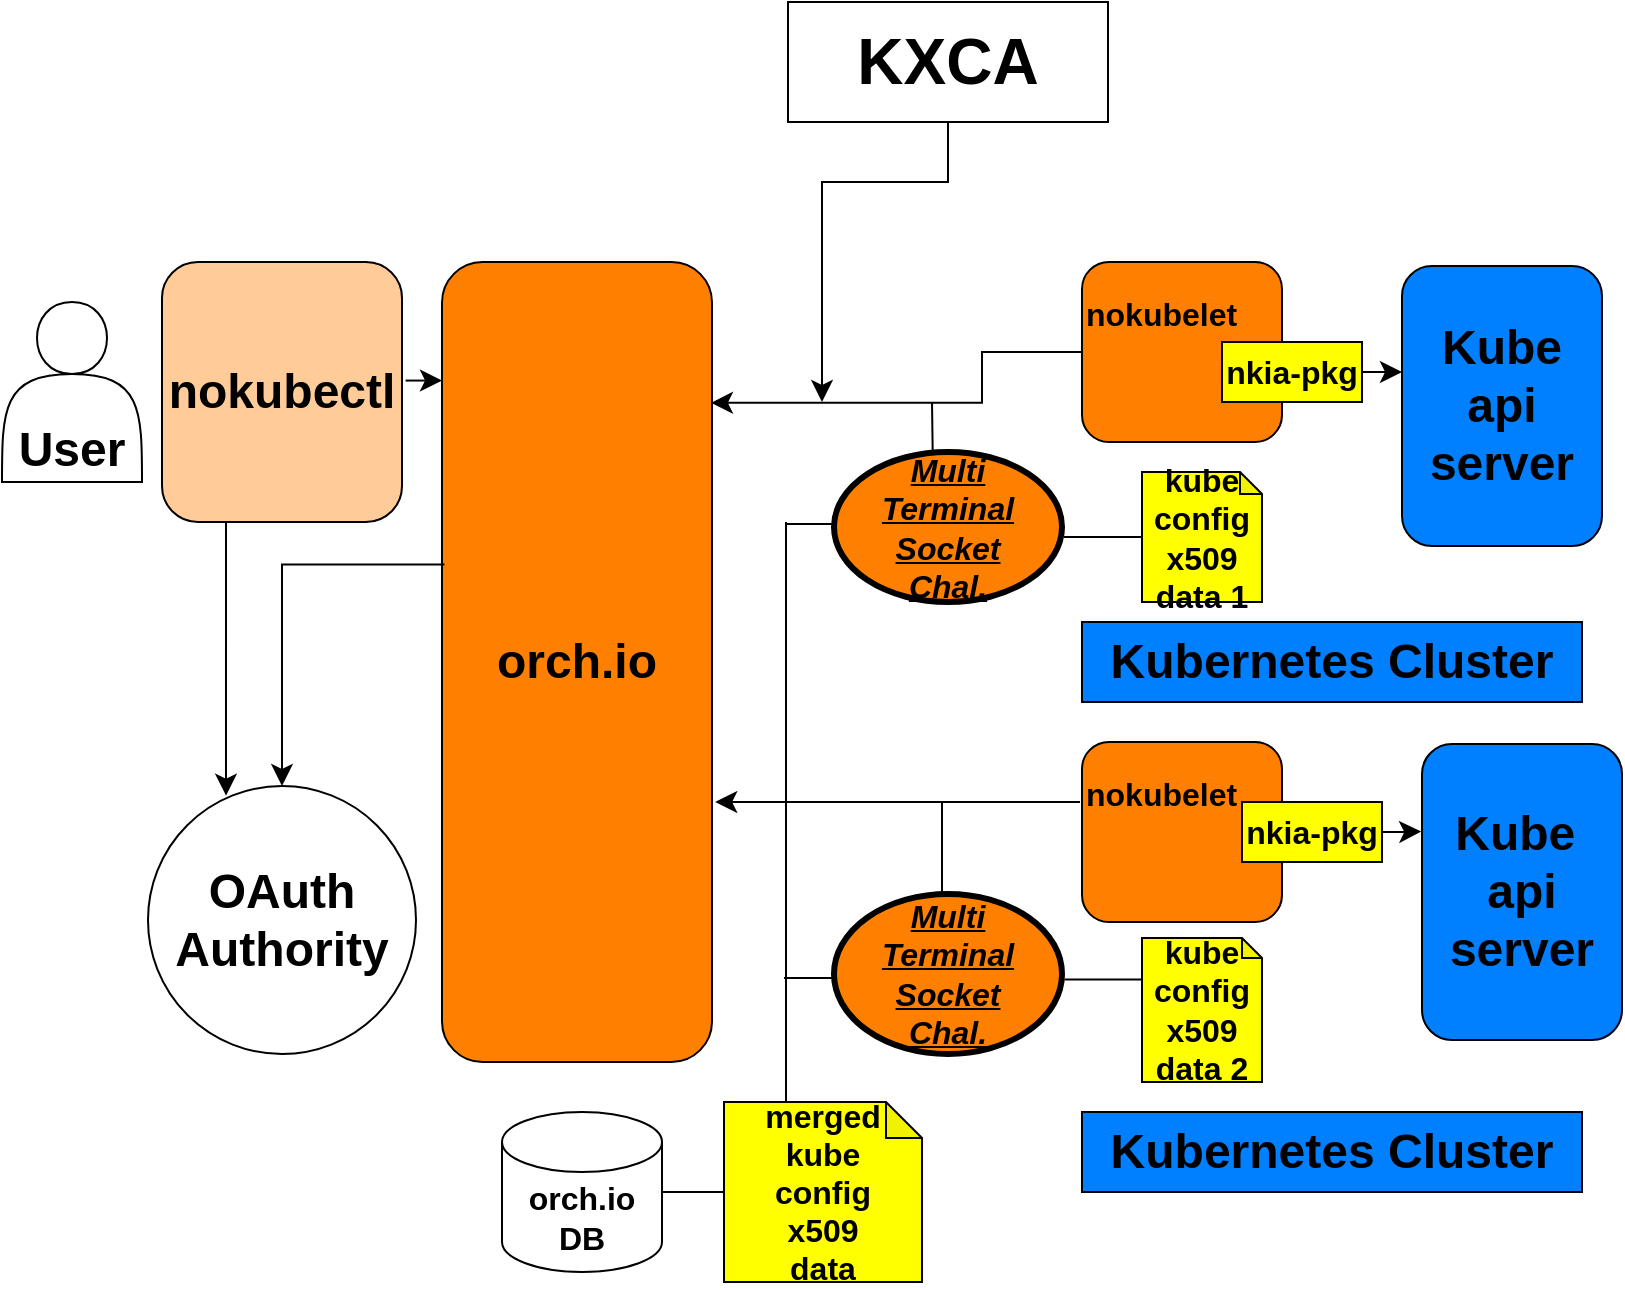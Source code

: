 <mxfile version="24.2.1" type="device">
  <diagram name="페이지-1" id="0b34LrqIym16WMbHvWpZ">
    <mxGraphModel dx="404" dy="683" grid="1" gridSize="10" guides="1" tooltips="1" connect="1" arrows="1" fold="1" page="1" pageScale="1" pageWidth="827" pageHeight="1169" math="0" shadow="0">
      <root>
        <mxCell id="0" />
        <mxCell id="1" parent="0" />
        <mxCell id="sxcvnOyQPPzPX0grKyA3-14" value="&lt;br&gt;&lt;br&gt;User" style="shape=actor;whiteSpace=wrap;html=1;fontStyle=1;fontSize=24;" parent="1" vertex="1">
          <mxGeometry x="840" y="660" width="70" height="90" as="geometry" />
        </mxCell>
        <mxCell id="sxcvnOyQPPzPX0grKyA3-15" value="nokubectl" style="rounded=1;whiteSpace=wrap;html=1;fontStyle=1;fontSize=24;fillColor=#FFCC99;" parent="1" vertex="1">
          <mxGeometry x="920" y="640" width="120" height="130" as="geometry" />
        </mxCell>
        <mxCell id="sxcvnOyQPPzPX0grKyA3-16" value="orch.io" style="rounded=1;whiteSpace=wrap;html=1;fontStyle=1;fontSize=24;fillColor=#FF8000;" parent="1" vertex="1">
          <mxGeometry x="1060" y="640" width="135" height="400" as="geometry" />
        </mxCell>
        <mxCell id="sxcvnOyQPPzPX0grKyA3-17" value="&lt;div&gt;&lt;span style=&quot;background-color: initial;&quot;&gt;KXCA&lt;/span&gt;&lt;br&gt;&lt;/div&gt;" style="rounded=0;whiteSpace=wrap;html=1;fontStyle=1;fontSize=32;" parent="1" vertex="1">
          <mxGeometry x="1233" y="510" width="160" height="60" as="geometry" />
        </mxCell>
        <mxCell id="sxcvnOyQPPzPX0grKyA3-18" value="orch.io DB" style="shape=cylinder3;whiteSpace=wrap;html=1;boundedLbl=1;backgroundOutline=1;size=15;fontStyle=1;fontSize=16;" parent="1" vertex="1">
          <mxGeometry x="1090" y="1065" width="80" height="80" as="geometry" />
        </mxCell>
        <mxCell id="sxcvnOyQPPzPX0grKyA3-19" value="nokubelet&lt;div&gt;&lt;br&gt;&lt;/div&gt;&lt;div&gt;&lt;br&gt;&lt;/div&gt;" style="rounded=1;whiteSpace=wrap;html=1;fontStyle=1;fontSize=16;align=left;fillColor=#FF8000;" parent="1" vertex="1">
          <mxGeometry x="1380" y="640" width="100" height="90" as="geometry" />
        </mxCell>
        <mxCell id="sxcvnOyQPPzPX0grKyA3-20" value="nokubelet&lt;div&gt;&lt;br&gt;&lt;/div&gt;&lt;div&gt;&lt;br&gt;&lt;/div&gt;" style="rounded=1;whiteSpace=wrap;html=1;fontStyle=1;fontSize=16;align=left;fillColor=#FF8000;" parent="1" vertex="1">
          <mxGeometry x="1380" y="880" width="100" height="90" as="geometry" />
        </mxCell>
        <mxCell id="sxcvnOyQPPzPX0grKyA3-23" value="Kube&lt;br&gt;api&lt;br&gt;server" style="rounded=1;whiteSpace=wrap;html=1;fontStyle=1;fontSize=24;fillColor=#007FFF;" parent="1" vertex="1">
          <mxGeometry x="1540" y="642" width="100" height="140" as="geometry" />
        </mxCell>
        <mxCell id="sxcvnOyQPPzPX0grKyA3-24" value="Kube&amp;nbsp;&lt;br&gt;api&lt;br&gt;server" style="rounded=1;whiteSpace=wrap;html=1;fontStyle=1;fontSize=24;fillColor=#007FFF;" parent="1" vertex="1">
          <mxGeometry x="1550" y="881" width="100" height="148" as="geometry" />
        </mxCell>
        <mxCell id="sxcvnOyQPPzPX0grKyA3-26" value="Kubernetes Cluster" style="rounded=0;whiteSpace=wrap;html=1;fontStyle=1;fontSize=24;fillColor=#007FFF;" parent="1" vertex="1">
          <mxGeometry x="1380" y="820" width="250" height="40" as="geometry" />
        </mxCell>
        <mxCell id="sxcvnOyQPPzPX0grKyA3-27" value="Kubernetes Cluster" style="rounded=0;whiteSpace=wrap;html=1;fontStyle=1;fontSize=24;fillColor=#007FFF;" parent="1" vertex="1">
          <mxGeometry x="1380" y="1065" width="250" height="40" as="geometry" />
        </mxCell>
        <mxCell id="sxcvnOyQPPzPX0grKyA3-28" value="nkia-pkg" style="rounded=0;whiteSpace=wrap;html=1;fontStyle=1;fontSize=16;fillColor=#FFFF00;" parent="1" vertex="1">
          <mxGeometry x="1450" y="680" width="70" height="30" as="geometry" />
        </mxCell>
        <mxCell id="sxcvnOyQPPzPX0grKyA3-29" value="nkia-pkg" style="rounded=0;whiteSpace=wrap;html=1;fontStyle=1;fontSize=16;fillColor=#FFFF00;" parent="1" vertex="1">
          <mxGeometry x="1460" y="910" width="70" height="30" as="geometry" />
        </mxCell>
        <mxCell id="sxcvnOyQPPzPX0grKyA3-30" value="kube&lt;br&gt;config&lt;br&gt;x509&lt;br&gt;data 1" style="shape=note;whiteSpace=wrap;html=1;backgroundOutline=1;darkOpacity=0.05;size=11;fontStyle=1;fontSize=16;fillColor=#FFFF00;" parent="1" vertex="1">
          <mxGeometry x="1410" y="745" width="60" height="65" as="geometry" />
        </mxCell>
        <mxCell id="sxcvnOyQPPzPX0grKyA3-31" value="kube&lt;br&gt;config&lt;br&gt;x509&lt;br&gt;data 2" style="shape=note;whiteSpace=wrap;html=1;backgroundOutline=1;darkOpacity=0.05;size=10;fontStyle=1;fontSize=16;fillColor=#FFFF00;" parent="1" vertex="1">
          <mxGeometry x="1410" y="978" width="60" height="72" as="geometry" />
        </mxCell>
        <mxCell id="sxcvnOyQPPzPX0grKyA3-32" value="merged&lt;br&gt;kube&lt;br&gt;config&lt;br&gt;x509&lt;br&gt;data" style="shape=note;whiteSpace=wrap;html=1;backgroundOutline=1;darkOpacity=0.05;size=18;fontStyle=1;fontSize=16;fillColor=#FFFF00;" parent="1" vertex="1">
          <mxGeometry x="1201" y="1060" width="99" height="90" as="geometry" />
        </mxCell>
        <mxCell id="sxcvnOyQPPzPX0grKyA3-33" value="OAuth&lt;br&gt;Authority" style="ellipse;whiteSpace=wrap;html=1;aspect=fixed;fontStyle=1;fontSize=24;" parent="1" vertex="1">
          <mxGeometry x="913" y="902" width="134" height="134" as="geometry" />
        </mxCell>
        <mxCell id="sxcvnOyQPPzPX0grKyA3-34" value="" style="edgeStyle=segmentEdgeStyle;endArrow=classic;html=1;curved=0;rounded=0;endSize=8;startSize=8;exitX=1.015;exitY=0.456;exitDx=0;exitDy=0;exitPerimeter=0;" parent="1" source="sxcvnOyQPPzPX0grKyA3-15" target="sxcvnOyQPPzPX0grKyA3-16" edge="1">
          <mxGeometry width="50" height="50" relative="1" as="geometry">
            <mxPoint x="1040" y="700" as="sourcePoint" />
            <mxPoint x="1070" y="750" as="targetPoint" />
            <Array as="points">
              <mxPoint x="1060" y="699" />
              <mxPoint x="1060" y="840" />
            </Array>
          </mxGeometry>
        </mxCell>
        <mxCell id="sxcvnOyQPPzPX0grKyA3-35" value="" style="edgeStyle=segmentEdgeStyle;endArrow=classic;html=1;curved=0;rounded=0;endSize=8;startSize=8;exitX=0;exitY=0.5;exitDx=0;exitDy=0;entryX=0.996;entryY=0.176;entryDx=0;entryDy=0;entryPerimeter=0;" parent="1" source="sxcvnOyQPPzPX0grKyA3-19" target="sxcvnOyQPPzPX0grKyA3-16" edge="1">
          <mxGeometry width="50" height="50" relative="1" as="geometry">
            <mxPoint x="1370" y="730" as="sourcePoint" />
            <mxPoint x="1260" y="710" as="targetPoint" />
            <Array as="points">
              <mxPoint x="1330" y="685" />
              <mxPoint x="1330" y="710" />
            </Array>
          </mxGeometry>
        </mxCell>
        <mxCell id="sxcvnOyQPPzPX0grKyA3-36" value="" style="edgeStyle=segmentEdgeStyle;endArrow=classic;html=1;curved=0;rounded=0;endSize=8;startSize=8;entryX=1.012;entryY=0.674;entryDx=0;entryDy=0;entryPerimeter=0;" parent="1" target="sxcvnOyQPPzPX0grKyA3-16" edge="1">
          <mxGeometry width="50" height="50" relative="1" as="geometry">
            <mxPoint x="1379" y="910" as="sourcePoint" />
            <mxPoint x="1259" y="910" as="targetPoint" />
            <Array as="points" />
          </mxGeometry>
        </mxCell>
        <mxCell id="sxcvnOyQPPzPX0grKyA3-37" value="" style="edgeStyle=segmentEdgeStyle;endArrow=classic;html=1;curved=0;rounded=0;endSize=8;startSize=8;exitX=1;exitY=0.5;exitDx=0;exitDy=0;" parent="1" source="sxcvnOyQPPzPX0grKyA3-28" edge="1">
          <mxGeometry width="50" height="50" relative="1" as="geometry">
            <mxPoint x="1330" y="840" as="sourcePoint" />
            <mxPoint x="1540" y="695" as="targetPoint" />
          </mxGeometry>
        </mxCell>
        <mxCell id="sxcvnOyQPPzPX0grKyA3-38" value="" style="edgeStyle=segmentEdgeStyle;endArrow=classic;html=1;curved=0;rounded=0;endSize=8;startSize=8;entryX=-0.004;entryY=0.296;entryDx=0;entryDy=0;entryPerimeter=0;exitX=1;exitY=0.5;exitDx=0;exitDy=0;" parent="1" source="sxcvnOyQPPzPX0grKyA3-29" target="sxcvnOyQPPzPX0grKyA3-24" edge="1">
          <mxGeometry width="50" height="50" relative="1" as="geometry">
            <mxPoint x="1500" y="1020" as="sourcePoint" />
            <mxPoint x="1410" y="838" as="targetPoint" />
            <Array as="points">
              <mxPoint x="1540" y="924" />
            </Array>
          </mxGeometry>
        </mxCell>
        <mxCell id="sxcvnOyQPPzPX0grKyA3-39" value="" style="edgeStyle=segmentEdgeStyle;endArrow=classic;html=1;curved=0;rounded=0;endSize=8;startSize=8;entryX=0.291;entryY=0.036;entryDx=0;entryDy=0;exitX=0.25;exitY=1;exitDx=0;exitDy=0;entryPerimeter=0;" parent="1" source="sxcvnOyQPPzPX0grKyA3-15" target="sxcvnOyQPPzPX0grKyA3-33" edge="1">
          <mxGeometry width="50" height="50" relative="1" as="geometry">
            <mxPoint x="970" y="800" as="sourcePoint" />
            <mxPoint x="1100" y="840" as="targetPoint" />
          </mxGeometry>
        </mxCell>
        <mxCell id="sxcvnOyQPPzPX0grKyA3-40" value="" style="edgeStyle=segmentEdgeStyle;endArrow=classic;html=1;curved=0;rounded=0;endSize=8;startSize=8;exitX=0.009;exitY=0.378;exitDx=0;exitDy=0;exitPerimeter=0;" parent="1" source="sxcvnOyQPPzPX0grKyA3-16" target="sxcvnOyQPPzPX0grKyA3-33" edge="1">
          <mxGeometry width="50" height="50" relative="1" as="geometry">
            <mxPoint x="1011" y="905" as="sourcePoint" />
            <mxPoint x="990" y="810" as="targetPoint" />
            <Array as="points">
              <mxPoint x="980" y="791" />
            </Array>
          </mxGeometry>
        </mxCell>
        <mxCell id="sxcvnOyQPPzPX0grKyA3-46" value="Multi&lt;br&gt;Terminal&lt;br&gt;Socket&lt;br&gt;Chal." style="ellipse;whiteSpace=wrap;html=1;fontStyle=7;fontSize=16;fillColor=#FF8000;strokeWidth=3;" parent="1" vertex="1">
          <mxGeometry x="1256" y="735" width="114" height="75" as="geometry" />
        </mxCell>
        <mxCell id="sxcvnOyQPPzPX0grKyA3-47" value="Multi&lt;br&gt;Terminal&lt;br&gt;Socket&lt;br&gt;Chal." style="ellipse;whiteSpace=wrap;html=1;fontStyle=7;fontSize=16;fillColor=#FF8000;strokeWidth=3;" parent="1" vertex="1">
          <mxGeometry x="1256" y="956" width="114" height="80" as="geometry" />
        </mxCell>
        <mxCell id="sxcvnOyQPPzPX0grKyA3-48" value="" style="endArrow=none;html=1;rounded=0;exitX=0.433;exitY=0.015;exitDx=0;exitDy=0;exitPerimeter=0;" parent="1" source="sxcvnOyQPPzPX0grKyA3-46" edge="1">
          <mxGeometry width="50" height="50" relative="1" as="geometry">
            <mxPoint x="1295" y="730" as="sourcePoint" />
            <mxPoint x="1305" y="710" as="targetPoint" />
          </mxGeometry>
        </mxCell>
        <mxCell id="sxcvnOyQPPzPX0grKyA3-49" value="" style="endArrow=none;html=1;rounded=0;exitX=0;exitY=0.5;exitDx=0;exitDy=0;exitPerimeter=0;entryX=1.009;entryY=0.567;entryDx=0;entryDy=0;entryPerimeter=0;" parent="1" source="sxcvnOyQPPzPX0grKyA3-30" target="sxcvnOyQPPzPX0grKyA3-46" edge="1">
          <mxGeometry width="50" height="50" relative="1" as="geometry">
            <mxPoint x="1290" y="950" as="sourcePoint" />
            <mxPoint x="1340" y="900" as="targetPoint" />
          </mxGeometry>
        </mxCell>
        <mxCell id="sxcvnOyQPPzPX0grKyA3-50" value="" style="endArrow=none;html=1;rounded=0;entryX=1.011;entryY=0.535;entryDx=0;entryDy=0;entryPerimeter=0;exitX=0;exitY=0.289;exitDx=0;exitDy=0;exitPerimeter=0;" parent="1" source="sxcvnOyQPPzPX0grKyA3-31" target="sxcvnOyQPPzPX0grKyA3-47" edge="1">
          <mxGeometry width="50" height="50" relative="1" as="geometry">
            <mxPoint x="1410" y="997" as="sourcePoint" />
            <mxPoint x="1340" y="900" as="targetPoint" />
          </mxGeometry>
        </mxCell>
        <mxCell id="sxcvnOyQPPzPX0grKyA3-51" value="" style="endArrow=none;html=1;rounded=0;" parent="1" edge="1">
          <mxGeometry width="50" height="50" relative="1" as="geometry">
            <mxPoint x="1310" y="957" as="sourcePoint" />
            <mxPoint x="1310" y="910" as="targetPoint" />
          </mxGeometry>
        </mxCell>
        <mxCell id="sxcvnOyQPPzPX0grKyA3-52" value="" style="endArrow=none;html=1;rounded=0;exitX=0;exitY=0;exitDx=31;exitDy=0;exitPerimeter=0;" parent="1" source="sxcvnOyQPPzPX0grKyA3-32" edge="1">
          <mxGeometry width="50" height="50" relative="1" as="geometry">
            <mxPoint x="1250" y="940" as="sourcePoint" />
            <mxPoint x="1232" y="770" as="targetPoint" />
          </mxGeometry>
        </mxCell>
        <mxCell id="sxcvnOyQPPzPX0grKyA3-53" value="" style="endArrow=none;html=1;rounded=0;entryX=0;entryY=0.5;entryDx=0;entryDy=0;" parent="1" edge="1">
          <mxGeometry width="50" height="50" relative="1" as="geometry">
            <mxPoint x="1232" y="771" as="sourcePoint" />
            <mxPoint x="1257" y="771" as="targetPoint" />
          </mxGeometry>
        </mxCell>
        <mxCell id="sxcvnOyQPPzPX0grKyA3-54" value="" style="endArrow=none;html=1;rounded=0;" parent="1" edge="1">
          <mxGeometry width="50" height="50" relative="1" as="geometry">
            <mxPoint x="1231" y="998" as="sourcePoint" />
            <mxPoint x="1256" y="998" as="targetPoint" />
          </mxGeometry>
        </mxCell>
        <mxCell id="sxcvnOyQPPzPX0grKyA3-55" value="" style="endArrow=none;html=1;rounded=0;exitX=1;exitY=0.5;exitDx=0;exitDy=0;exitPerimeter=0;entryX=0;entryY=0.5;entryDx=0;entryDy=0;entryPerimeter=0;" parent="1" source="sxcvnOyQPPzPX0grKyA3-18" target="sxcvnOyQPPzPX0grKyA3-32" edge="1">
          <mxGeometry width="50" height="50" relative="1" as="geometry">
            <mxPoint x="1200" y="1120" as="sourcePoint" />
            <mxPoint x="1250" y="1070" as="targetPoint" />
          </mxGeometry>
        </mxCell>
        <mxCell id="e1TSqP8IaKVb6tndJHTg-1" value="" style="edgeStyle=segmentEdgeStyle;endArrow=classic;html=1;curved=0;rounded=0;endSize=8;startSize=8;exitX=0.5;exitY=1;exitDx=0;exitDy=0;" edge="1" parent="1" source="sxcvnOyQPPzPX0grKyA3-17">
          <mxGeometry width="50" height="50" relative="1" as="geometry">
            <mxPoint x="1060" y="550" as="sourcePoint" />
            <mxPoint x="1250" y="710" as="targetPoint" />
            <Array as="points">
              <mxPoint x="1313" y="600" />
              <mxPoint x="1250" y="600" />
            </Array>
          </mxGeometry>
        </mxCell>
      </root>
    </mxGraphModel>
  </diagram>
</mxfile>
